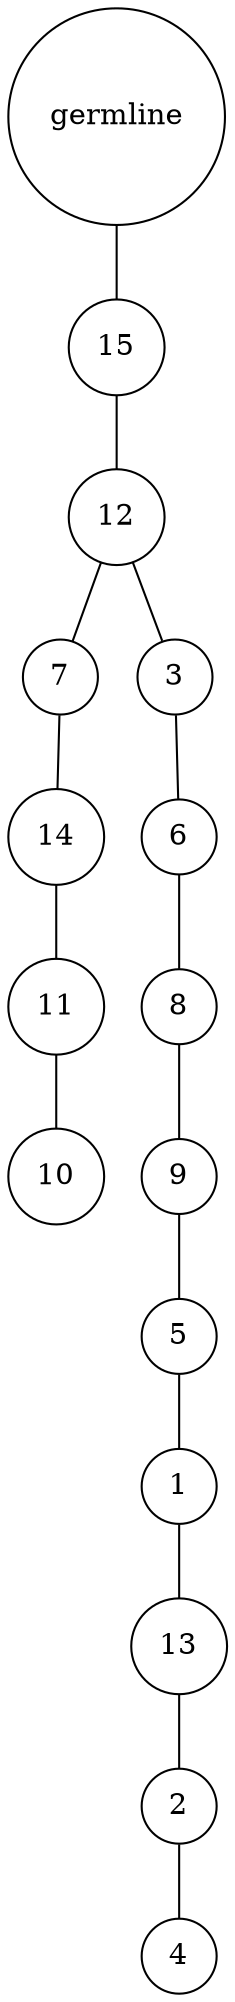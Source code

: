 graph {
	rankdir=UD;
	splines=line;
	node [shape=circle]
	"0x7ff59993ee80" [label="germline"];
	"0x7ff59993eeb0" [label="15"];
	"0x7ff59993ee80" -- "0x7ff59993eeb0" ;
	"0x7ff59993eee0" [label="12"];
	"0x7ff59993eeb0" -- "0x7ff59993eee0" ;
	"0x7ff59993ef10" [label="7"];
	"0x7ff59993eee0" -- "0x7ff59993ef10" ;
	"0x7ff59993ef40" [label="14"];
	"0x7ff59993ef10" -- "0x7ff59993ef40" ;
	"0x7ff59993ef70" [label="11"];
	"0x7ff59993ef40" -- "0x7ff59993ef70" ;
	"0x7ff59993efa0" [label="10"];
	"0x7ff59993ef70" -- "0x7ff59993efa0" ;
	"0x7ff59993efd0" [label="3"];
	"0x7ff59993eee0" -- "0x7ff59993efd0" ;
	"0x7ff5c4553040" [label="6"];
	"0x7ff59993efd0" -- "0x7ff5c4553040" ;
	"0x7ff5c4553070" [label="8"];
	"0x7ff5c4553040" -- "0x7ff5c4553070" ;
	"0x7ff5c45530a0" [label="9"];
	"0x7ff5c4553070" -- "0x7ff5c45530a0" ;
	"0x7ff5c45530d0" [label="5"];
	"0x7ff5c45530a0" -- "0x7ff5c45530d0" ;
	"0x7ff5c4553100" [label="1"];
	"0x7ff5c45530d0" -- "0x7ff5c4553100" ;
	"0x7ff5c4553130" [label="13"];
	"0x7ff5c4553100" -- "0x7ff5c4553130" ;
	"0x7ff5c4553160" [label="2"];
	"0x7ff5c4553130" -- "0x7ff5c4553160" ;
	"0x7ff5c4553190" [label="4"];
	"0x7ff5c4553160" -- "0x7ff5c4553190" ;
}
